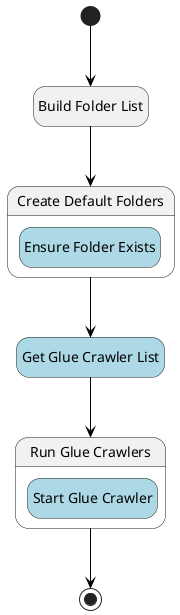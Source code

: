 @startuml
hide empty description
skinparam LineBackgroundColor #black
skinparam ArrowColor #black
skinparam state {
    BackgroundColor<<aslFail>> #red
    FontColor<<aslFail>> #white

    BackgroundColor<<aslTask>> #lightblue
    BackgroundColor<<Compensate>> #orange

    BackgroundColor<<aslSucceed>> #green
    FontColor<<aslSucceed>> #white
}
state "Build Folder List" as state1<<aslPass>>
state "Create Default Folders" as state2<<aslMap>> {
state "Ensure Folder Exists" as state5<<aslTask>>
}
state "Get Glue Crawler List" as state3<<aslTask>>
state "Run Glue Crawlers" as state4<<aslMap>> {
state "Start Glue Crawler" as state6<<aslTask>>
}
[*] --> state1
state1 --> state2
state2 --> state3
state3 --> state4
state4 --> [*]
@enduml

